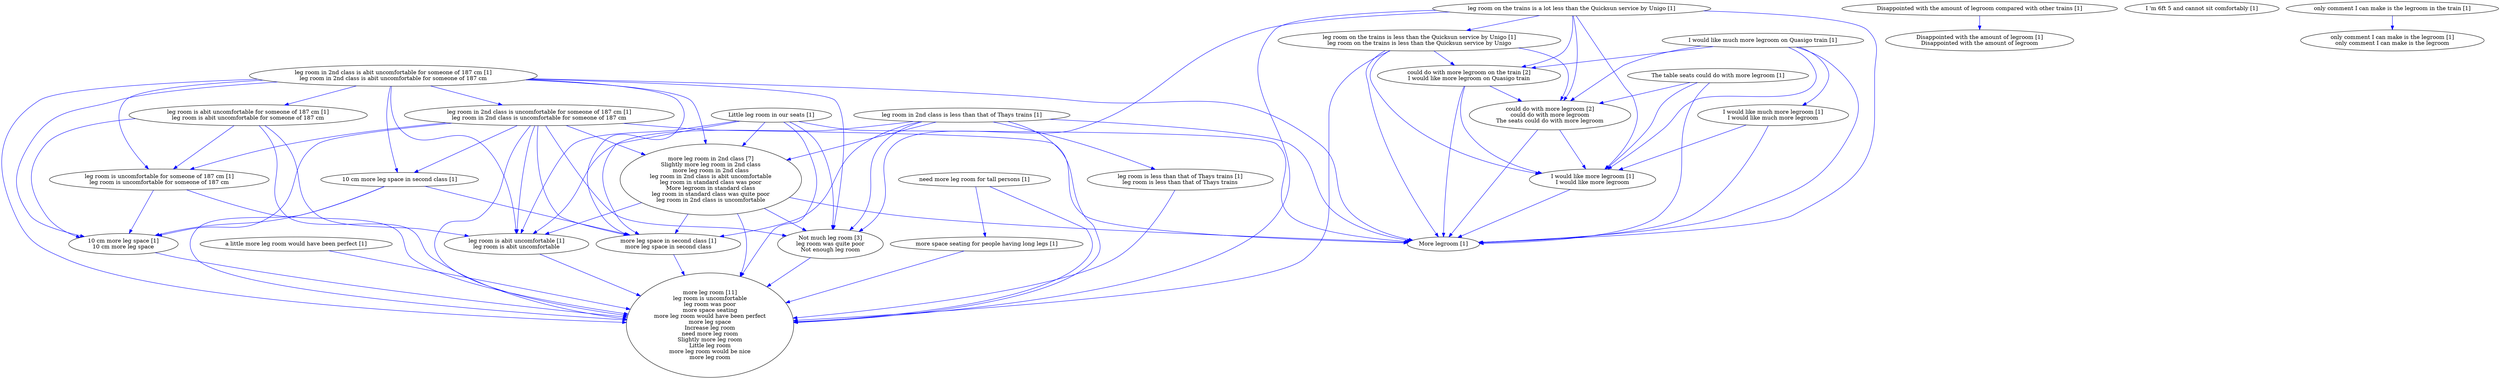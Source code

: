 digraph collapsedGraph {
"more leg room in 2nd class [7]\nSlightly more leg room in 2nd class\nmore leg room in 2nd class\nleg room in 2nd class is abit uncomfortable\nleg room in standard class was poor\nMore legroom in standard class\nleg room in standard class was quite poor\nleg room in 2nd class is uncomfortable""could do with more legroom [2]\ncould do with more legroom\nThe seats could do with more legroom""Not much leg room [3]\nleg room was quite poor\nNot enough leg room""could do with more legroom on the train [2]\nI would like more legroom on Quasigo train""more leg room [11]\nleg room is uncomfortable\nleg room was poor\nmore space seating\nmore leg room would have been perfect\nmore leg space\nIncrease leg room\nneed more leg room\nSlightly more leg room\nLittle leg room\nmore leg room would be nice\nmore leg room""10 cm more leg space in second class [1]""more leg space in second class [1]\nmore leg space in second class""10 cm more leg space [1]\n10 cm more leg space""Disappointed with the amount of legroom compared with other trains [1]""Disappointed with the amount of legroom [1]\nDisappointed with the amount of legroom""I 'm 6ft 5 and cannot sit comfortably [1]""I would like much more legroom on Quasigo train [1]""I would like more legroom [1]\nI would like more legroom""I would like much more legroom [1]\nI would like much more legroom""Little leg room in our seats [1]""More legroom [1]""The table seats could do with more legroom [1]""a little more leg room would have been perfect [1]""leg room in 2nd class is abit uncomfortable for someone of 187 cm [1]\nleg room in 2nd class is abit uncomfortable for someone of 187 cm""leg room is abit uncomfortable for someone of 187 cm [1]\nleg room is abit uncomfortable for someone of 187 cm""leg room is abit uncomfortable [1]\nleg room is abit uncomfortable""leg room is uncomfortable for someone of 187 cm [1]\nleg room is uncomfortable for someone of 187 cm""leg room in 2nd class is uncomfortable for someone of 187 cm [1]\nleg room in 2nd class is uncomfortable for someone of 187 cm""leg room in 2nd class is less than that of Thays trains [1]""leg room is less than that of Thays trains [1]\nleg room is less than that of Thays trains""leg room on the trains is a lot less than the Quicksun service by Unigo [1]""leg room on the trains is less than the Quicksun service by Unigo [1]\nleg room on the trains is less than the Quicksun service by Unigo""more space seating for people having long legs [1]""need more leg room for tall persons [1]""only comment I can make is the legroom in the train [1]""only comment I can make is the legroom [1]\nonly comment I can make is the legroom""10 cm more leg space in second class [1]" -> "more leg space in second class [1]\nmore leg space in second class" [color=blue]
"10 cm more leg space in second class [1]" -> "10 cm more leg space [1]\n10 cm more leg space" [color=blue]
"Disappointed with the amount of legroom compared with other trains [1]" -> "Disappointed with the amount of legroom [1]\nDisappointed with the amount of legroom" [color=blue]
"I would like much more legroom on Quasigo train [1]" -> "I would like much more legroom [1]\nI would like much more legroom" [color=blue]
"I would like much more legroom [1]\nI would like much more legroom" -> "I would like more legroom [1]\nI would like more legroom" [color=blue]
"I would like much more legroom on Quasigo train [1]" -> "I would like more legroom [1]\nI would like more legroom" [color=blue]
"I would like much more legroom on Quasigo train [1]" -> "More legroom [1]" [color=blue]
"could do with more legroom on the train [2]\nI would like more legroom on Quasigo train" -> "More legroom [1]" [color=blue]
"I would like more legroom [1]\nI would like more legroom" -> "More legroom [1]" [color=blue]
"I would like much more legroom [1]\nI would like much more legroom" -> "More legroom [1]" [color=blue]
"The table seats could do with more legroom [1]" -> "I would like more legroom [1]\nI would like more legroom" [color=blue]
"The table seats could do with more legroom [1]" -> "More legroom [1]" [color=blue]
"could do with more legroom [2]\ncould do with more legroom\nThe seats could do with more legroom" -> "More legroom [1]" [color=blue]
"a little more leg room would have been perfect [1]" -> "more leg room [11]\nleg room is uncomfortable\nleg room was poor\nmore space seating\nmore leg room would have been perfect\nmore leg space\nIncrease leg room\nneed more leg room\nSlightly more leg room\nLittle leg room\nmore leg room would be nice\nmore leg room" [color=blue]
"I would like much more legroom on Quasigo train [1]" -> "could do with more legroom on the train [2]\nI would like more legroom on Quasigo train" [color=blue]
"The table seats could do with more legroom [1]" -> "could do with more legroom [2]\ncould do with more legroom\nThe seats could do with more legroom" [color=blue]
"leg room in 2nd class is abit uncomfortable for someone of 187 cm [1]\nleg room in 2nd class is abit uncomfortable for someone of 187 cm" -> "leg room is abit uncomfortable for someone of 187 cm [1]\nleg room is abit uncomfortable for someone of 187 cm" [color=blue]
"leg room is abit uncomfortable for someone of 187 cm [1]\nleg room is abit uncomfortable for someone of 187 cm" -> "leg room is abit uncomfortable [1]\nleg room is abit uncomfortable" [color=blue]
"leg room is abit uncomfortable for someone of 187 cm [1]\nleg room is abit uncomfortable for someone of 187 cm" -> "leg room is uncomfortable for someone of 187 cm [1]\nleg room is uncomfortable for someone of 187 cm" [color=blue]
"leg room in 2nd class is abit uncomfortable for someone of 187 cm [1]\nleg room in 2nd class is abit uncomfortable for someone of 187 cm" -> "leg room in 2nd class is uncomfortable for someone of 187 cm [1]\nleg room in 2nd class is uncomfortable for someone of 187 cm" [color=blue]
"leg room in 2nd class is uncomfortable for someone of 187 cm [1]\nleg room in 2nd class is uncomfortable for someone of 187 cm" -> "leg room is uncomfortable for someone of 187 cm [1]\nleg room is uncomfortable for someone of 187 cm" [color=blue]
"leg room in 2nd class is abit uncomfortable for someone of 187 cm [1]\nleg room in 2nd class is abit uncomfortable for someone of 187 cm" -> "leg room is uncomfortable for someone of 187 cm [1]\nleg room is uncomfortable for someone of 187 cm" [color=blue]
"leg room in 2nd class is abit uncomfortable for someone of 187 cm [1]\nleg room in 2nd class is abit uncomfortable for someone of 187 cm" -> "leg room is abit uncomfortable [1]\nleg room is abit uncomfortable" [color=blue]
"leg room in 2nd class is abit uncomfortable for someone of 187 cm [1]\nleg room in 2nd class is abit uncomfortable for someone of 187 cm" -> "10 cm more leg space in second class [1]" [color=blue]
"leg room in 2nd class is abit uncomfortable for someone of 187 cm [1]\nleg room in 2nd class is abit uncomfortable for someone of 187 cm" -> "10 cm more leg space [1]\n10 cm more leg space" [color=blue]
"leg room is abit uncomfortable for someone of 187 cm [1]\nleg room is abit uncomfortable for someone of 187 cm" -> "10 cm more leg space [1]\n10 cm more leg space" [color=blue]
"leg room is uncomfortable for someone of 187 cm [1]\nleg room is uncomfortable for someone of 187 cm" -> "10 cm more leg space [1]\n10 cm more leg space" [color=blue]
"leg room in 2nd class is uncomfortable for someone of 187 cm [1]\nleg room in 2nd class is uncomfortable for someone of 187 cm" -> "10 cm more leg space in second class [1]" [color=blue]
"leg room in 2nd class is uncomfortable for someone of 187 cm [1]\nleg room in 2nd class is uncomfortable for someone of 187 cm" -> "10 cm more leg space [1]\n10 cm more leg space" [color=blue]
"leg room in 2nd class is less than that of Thays trains [1]" -> "leg room is less than that of Thays trains [1]\nleg room is less than that of Thays trains" [color=blue]
"leg room in 2nd class is abit uncomfortable for someone of 187 cm [1]\nleg room in 2nd class is abit uncomfortable for someone of 187 cm" -> "more leg room in 2nd class [7]\nSlightly more leg room in 2nd class\nmore leg room in 2nd class\nleg room in 2nd class is abit uncomfortable\nleg room in standard class was poor\nMore legroom in standard class\nleg room in standard class was quite poor\nleg room in 2nd class is uncomfortable" [color=blue]
"leg room in 2nd class is uncomfortable for someone of 187 cm [1]\nleg room in 2nd class is uncomfortable for someone of 187 cm" -> "more leg room in 2nd class [7]\nSlightly more leg room in 2nd class\nmore leg room in 2nd class\nleg room in 2nd class is abit uncomfortable\nleg room in standard class was poor\nMore legroom in standard class\nleg room in standard class was quite poor\nleg room in 2nd class is uncomfortable" [color=blue]
"leg room in 2nd class is less than that of Thays trains [1]" -> "more leg room in 2nd class [7]\nSlightly more leg room in 2nd class\nmore leg room in 2nd class\nleg room in 2nd class is abit uncomfortable\nleg room in standard class was poor\nMore legroom in standard class\nleg room in standard class was quite poor\nleg room in 2nd class is uncomfortable" [color=blue]
"leg room on the trains is a lot less than the Quicksun service by Unigo [1]" -> "leg room on the trains is less than the Quicksun service by Unigo [1]\nleg room on the trains is less than the Quicksun service by Unigo" [color=blue]
"need more leg room for tall persons [1]" -> "more leg room [11]\nleg room is uncomfortable\nleg room was poor\nmore space seating\nmore leg room would have been perfect\nmore leg space\nIncrease leg room\nneed more leg room\nSlightly more leg room\nLittle leg room\nmore leg room would be nice\nmore leg room" [color=blue]
"need more leg room for tall persons [1]" -> "more space seating for people having long legs [1]" [color=blue]
"only comment I can make is the legroom in the train [1]" -> "only comment I can make is the legroom [1]\nonly comment I can make is the legroom" [color=blue]
"10 cm more leg space in second class [1]" -> "more leg room [11]\nleg room is uncomfortable\nleg room was poor\nmore space seating\nmore leg room would have been perfect\nmore leg space\nIncrease leg room\nneed more leg room\nSlightly more leg room\nLittle leg room\nmore leg room would be nice\nmore leg room" [color=blue]
"more leg space in second class [1]\nmore leg space in second class" -> "more leg room [11]\nleg room is uncomfortable\nleg room was poor\nmore space seating\nmore leg room would have been perfect\nmore leg space\nIncrease leg room\nneed more leg room\nSlightly more leg room\nLittle leg room\nmore leg room would be nice\nmore leg room" [color=blue]
"10 cm more leg space [1]\n10 cm more leg space" -> "more leg room [11]\nleg room is uncomfortable\nleg room was poor\nmore space seating\nmore leg room would have been perfect\nmore leg space\nIncrease leg room\nneed more leg room\nSlightly more leg room\nLittle leg room\nmore leg room would be nice\nmore leg room" [color=blue]
"I would like much more legroom on Quasigo train [1]" -> "could do with more legroom [2]\ncould do with more legroom\nThe seats could do with more legroom" [color=blue]
"could do with more legroom on the train [2]\nI would like more legroom on Quasigo train" -> "could do with more legroom [2]\ncould do with more legroom\nThe seats could do with more legroom" [color=blue]
"Little leg room in our seats [1]" -> "more leg room in 2nd class [7]\nSlightly more leg room in 2nd class\nmore leg room in 2nd class\nleg room in 2nd class is abit uncomfortable\nleg room in standard class was poor\nMore legroom in standard class\nleg room in standard class was quite poor\nleg room in 2nd class is uncomfortable" [color=blue]
"Little leg room in our seats [1]" -> "Not much leg room [3]\nleg room was quite poor\nNot enough leg room" [color=blue]
"Little leg room in our seats [1]" -> "more leg room [11]\nleg room is uncomfortable\nleg room was poor\nmore space seating\nmore leg room would have been perfect\nmore leg space\nIncrease leg room\nneed more leg room\nSlightly more leg room\nLittle leg room\nmore leg room would be nice\nmore leg room" [color=blue]
"Little leg room in our seats [1]" -> "leg room is abit uncomfortable [1]\nleg room is abit uncomfortable" [color=blue]
"more leg room in 2nd class [7]\nSlightly more leg room in 2nd class\nmore leg room in 2nd class\nleg room in 2nd class is abit uncomfortable\nleg room in standard class was poor\nMore legroom in standard class\nleg room in standard class was quite poor\nleg room in 2nd class is uncomfortable" -> "more leg room [11]\nleg room is uncomfortable\nleg room was poor\nmore space seating\nmore leg room would have been perfect\nmore leg space\nIncrease leg room\nneed more leg room\nSlightly more leg room\nLittle leg room\nmore leg room would be nice\nmore leg room" [color=blue]
"Not much leg room [3]\nleg room was quite poor\nNot enough leg room" -> "more leg room [11]\nleg room is uncomfortable\nleg room was poor\nmore space seating\nmore leg room would have been perfect\nmore leg space\nIncrease leg room\nneed more leg room\nSlightly more leg room\nLittle leg room\nmore leg room would be nice\nmore leg room" [color=blue]
"more leg room in 2nd class [7]\nSlightly more leg room in 2nd class\nmore leg room in 2nd class\nleg room in 2nd class is abit uncomfortable\nleg room in standard class was poor\nMore legroom in standard class\nleg room in standard class was quite poor\nleg room in 2nd class is uncomfortable" -> "Not much leg room [3]\nleg room was quite poor\nNot enough leg room" [color=blue]
"could do with more legroom on the train [2]\nI would like more legroom on Quasigo train" -> "I would like more legroom [1]\nI would like more legroom" [color=blue]
"could do with more legroom [2]\ncould do with more legroom\nThe seats could do with more legroom" -> "I would like more legroom [1]\nI would like more legroom" [color=blue]
"leg room in 2nd class is abit uncomfortable for someone of 187 cm [1]\nleg room in 2nd class is abit uncomfortable for someone of 187 cm" -> "more leg room [11]\nleg room is uncomfortable\nleg room was poor\nmore space seating\nmore leg room would have been perfect\nmore leg space\nIncrease leg room\nneed more leg room\nSlightly more leg room\nLittle leg room\nmore leg room would be nice\nmore leg room" [color=blue]
"leg room in 2nd class is abit uncomfortable for someone of 187 cm [1]\nleg room in 2nd class is abit uncomfortable for someone of 187 cm" -> "Not much leg room [3]\nleg room was quite poor\nNot enough leg room" [color=blue]
"leg room in 2nd class is abit uncomfortable for someone of 187 cm [1]\nleg room in 2nd class is abit uncomfortable for someone of 187 cm" -> "more leg space in second class [1]\nmore leg space in second class" [color=blue]
"leg room is abit uncomfortable for someone of 187 cm [1]\nleg room is abit uncomfortable for someone of 187 cm" -> "more leg room [11]\nleg room is uncomfortable\nleg room was poor\nmore space seating\nmore leg room would have been perfect\nmore leg space\nIncrease leg room\nneed more leg room\nSlightly more leg room\nLittle leg room\nmore leg room would be nice\nmore leg room" [color=blue]
"leg room is abit uncomfortable [1]\nleg room is abit uncomfortable" -> "more leg room [11]\nleg room is uncomfortable\nleg room was poor\nmore space seating\nmore leg room would have been perfect\nmore leg space\nIncrease leg room\nneed more leg room\nSlightly more leg room\nLittle leg room\nmore leg room would be nice\nmore leg room" [color=blue]
"leg room is uncomfortable for someone of 187 cm [1]\nleg room is uncomfortable for someone of 187 cm" -> "more leg room [11]\nleg room is uncomfortable\nleg room was poor\nmore space seating\nmore leg room would have been perfect\nmore leg space\nIncrease leg room\nneed more leg room\nSlightly more leg room\nLittle leg room\nmore leg room would be nice\nmore leg room" [color=blue]
"more leg room in 2nd class [7]\nSlightly more leg room in 2nd class\nmore leg room in 2nd class\nleg room in 2nd class is abit uncomfortable\nleg room in standard class was poor\nMore legroom in standard class\nleg room in standard class was quite poor\nleg room in 2nd class is uncomfortable" -> "leg room is abit uncomfortable [1]\nleg room is abit uncomfortable" [color=blue]
"more leg room in 2nd class [7]\nSlightly more leg room in 2nd class\nmore leg room in 2nd class\nleg room in 2nd class is abit uncomfortable\nleg room in standard class was poor\nMore legroom in standard class\nleg room in standard class was quite poor\nleg room in 2nd class is uncomfortable" -> "more leg space in second class [1]\nmore leg space in second class" [color=blue]
"leg room in 2nd class is uncomfortable for someone of 187 cm [1]\nleg room in 2nd class is uncomfortable for someone of 187 cm" -> "more leg room [11]\nleg room is uncomfortable\nleg room was poor\nmore space seating\nmore leg room would have been perfect\nmore leg space\nIncrease leg room\nneed more leg room\nSlightly more leg room\nLittle leg room\nmore leg room would be nice\nmore leg room" [color=blue]
"leg room in 2nd class is uncomfortable for someone of 187 cm [1]\nleg room in 2nd class is uncomfortable for someone of 187 cm" -> "Not much leg room [3]\nleg room was quite poor\nNot enough leg room" [color=blue]
"leg room in 2nd class is uncomfortable for someone of 187 cm [1]\nleg room in 2nd class is uncomfortable for someone of 187 cm" -> "leg room is abit uncomfortable [1]\nleg room is abit uncomfortable" [color=blue]
"leg room in 2nd class is uncomfortable for someone of 187 cm [1]\nleg room in 2nd class is uncomfortable for someone of 187 cm" -> "more leg space in second class [1]\nmore leg space in second class" [color=blue]
"leg room in 2nd class is less than that of Thays trains [1]" -> "more leg room [11]\nleg room is uncomfortable\nleg room was poor\nmore space seating\nmore leg room would have been perfect\nmore leg space\nIncrease leg room\nneed more leg room\nSlightly more leg room\nLittle leg room\nmore leg room would be nice\nmore leg room" [color=blue]
"leg room in 2nd class is less than that of Thays trains [1]" -> "Not much leg room [3]\nleg room was quite poor\nNot enough leg room" [color=blue]
"leg room in 2nd class is less than that of Thays trains [1]" -> "leg room is abit uncomfortable [1]\nleg room is abit uncomfortable" [color=blue]
"leg room in 2nd class is less than that of Thays trains [1]" -> "more leg space in second class [1]\nmore leg space in second class" [color=blue]
"leg room is less than that of Thays trains [1]\nleg room is less than that of Thays trains" -> "more leg room [11]\nleg room is uncomfortable\nleg room was poor\nmore space seating\nmore leg room would have been perfect\nmore leg space\nIncrease leg room\nneed more leg room\nSlightly more leg room\nLittle leg room\nmore leg room would be nice\nmore leg room" [color=blue]
"more leg room in 2nd class [7]\nSlightly more leg room in 2nd class\nmore leg room in 2nd class\nleg room in 2nd class is abit uncomfortable\nleg room in standard class was poor\nMore legroom in standard class\nleg room in standard class was quite poor\nleg room in 2nd class is uncomfortable" -> "More legroom [1]" [color=blue]
"leg room on the trains is a lot less than the Quicksun service by Unigo [1]" -> "could do with more legroom [2]\ncould do with more legroom\nThe seats could do with more legroom" [color=blue]
"leg room on the trains is a lot less than the Quicksun service by Unigo [1]" -> "more leg room [11]\nleg room is uncomfortable\nleg room was poor\nmore space seating\nmore leg room would have been perfect\nmore leg space\nIncrease leg room\nneed more leg room\nSlightly more leg room\nLittle leg room\nmore leg room would be nice\nmore leg room" [color=blue]
"leg room on the trains is a lot less than the Quicksun service by Unigo [1]" -> "More legroom [1]" [color=blue]
"leg room on the trains is a lot less than the Quicksun service by Unigo [1]" -> "Not much leg room [3]\nleg room was quite poor\nNot enough leg room" [color=blue]
"leg room on the trains is a lot less than the Quicksun service by Unigo [1]" -> "I would like more legroom [1]\nI would like more legroom" [color=blue]
"leg room on the trains is a lot less than the Quicksun service by Unigo [1]" -> "could do with more legroom on the train [2]\nI would like more legroom on Quasigo train" [color=blue]
"leg room on the trains is less than the Quicksun service by Unigo [1]\nleg room on the trains is less than the Quicksun service by Unigo" -> "could do with more legroom [2]\ncould do with more legroom\nThe seats could do with more legroom" [color=blue]
"leg room on the trains is less than the Quicksun service by Unigo [1]\nleg room on the trains is less than the Quicksun service by Unigo" -> "more leg room [11]\nleg room is uncomfortable\nleg room was poor\nmore space seating\nmore leg room would have been perfect\nmore leg space\nIncrease leg room\nneed more leg room\nSlightly more leg room\nLittle leg room\nmore leg room would be nice\nmore leg room" [color=blue]
"leg room on the trains is less than the Quicksun service by Unigo [1]\nleg room on the trains is less than the Quicksun service by Unigo" -> "More legroom [1]" [color=blue]
"leg room on the trains is less than the Quicksun service by Unigo [1]\nleg room on the trains is less than the Quicksun service by Unigo" -> "I would like more legroom [1]\nI would like more legroom" [color=blue]
"leg room on the trains is less than the Quicksun service by Unigo [1]\nleg room on the trains is less than the Quicksun service by Unigo" -> "could do with more legroom on the train [2]\nI would like more legroom on Quasigo train" [color=blue]
"more space seating for people having long legs [1]" -> "more leg room [11]\nleg room is uncomfortable\nleg room was poor\nmore space seating\nmore leg room would have been perfect\nmore leg space\nIncrease leg room\nneed more leg room\nSlightly more leg room\nLittle leg room\nmore leg room would be nice\nmore leg room" [color=blue]
"Little leg room in our seats [1]" -> "More legroom [1]" [color=blue]
"Little leg room in our seats [1]" -> "more leg space in second class [1]\nmore leg space in second class" [color=blue]
"leg room in 2nd class is abit uncomfortable for someone of 187 cm [1]\nleg room in 2nd class is abit uncomfortable for someone of 187 cm" -> "More legroom [1]" [color=blue]
"leg room in 2nd class is uncomfortable for someone of 187 cm [1]\nleg room in 2nd class is uncomfortable for someone of 187 cm" -> "More legroom [1]" [color=blue]
"leg room in 2nd class is less than that of Thays trains [1]" -> "More legroom [1]" [color=blue]
}
